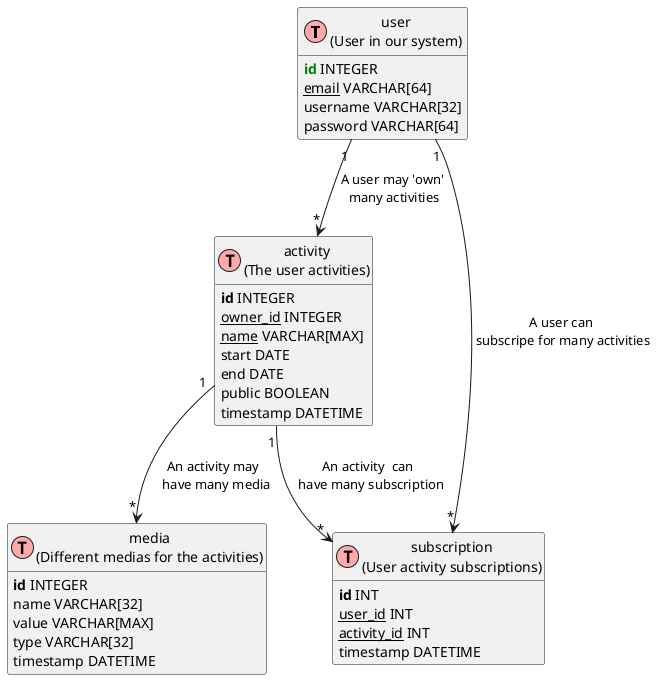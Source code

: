 @startuml
' uncomment the line below if you're using computer with a retina display
' skinparam dpi 300
!define Table(name,desc) class name as "desc" << (T,#FFAAAA) >>
' we use bold for primary key
' green color for unique
' and underscore for not_null
!define primary_key(x) <b>x</b>
!define unique(x) <color:green>x</color>
!define not_null(x) <u>x</u>
' other tags available:
' <i></i>
' <back:COLOR></color>, where color is a color name or html color code
' (#FFAACC)
' see: http://plantuml.com/classes.html#More
hide methods
hide stereotypes



Table(user, "user\n(User in our system)") {
primary_key(unique(id)) INTEGER
not_null(email) VARCHAR[64]
username VARCHAR[32]
password VARCHAR[64]
}

Table(activity, "activity\n(The user activities)") {
primary_key(id) INTEGER
not_null(owner_id) INTEGER
not_null(name) VARCHAR[MAX]
start DATE
end DATE
public BOOLEAN
timestamp DATETIME
}

Table(media, "media\n(Different medias for the activities)") {
primary_key(id) INTEGER
name VARCHAR[32]
value VARCHAR[MAX]
type VARCHAR[32]
timestamp DATETIME
}

Table(subscription, "subscription\n(User activity subscriptions)") {
    primary_key(id) INT
    not_null(user_id) INT
    not_null(activity_id) INT
timestamp DATETIME
}

activity "1" --> "*" subscription : "An activity  can\n  have many subscription"
user "1" --> "*" subscription : "A user can\n subscripe for many activities"
activity "1" --> "*" media : "An activity may\n  have many media"
user "1" --> "*" activity : "A user may 'own'\n many activities"

@enduml
